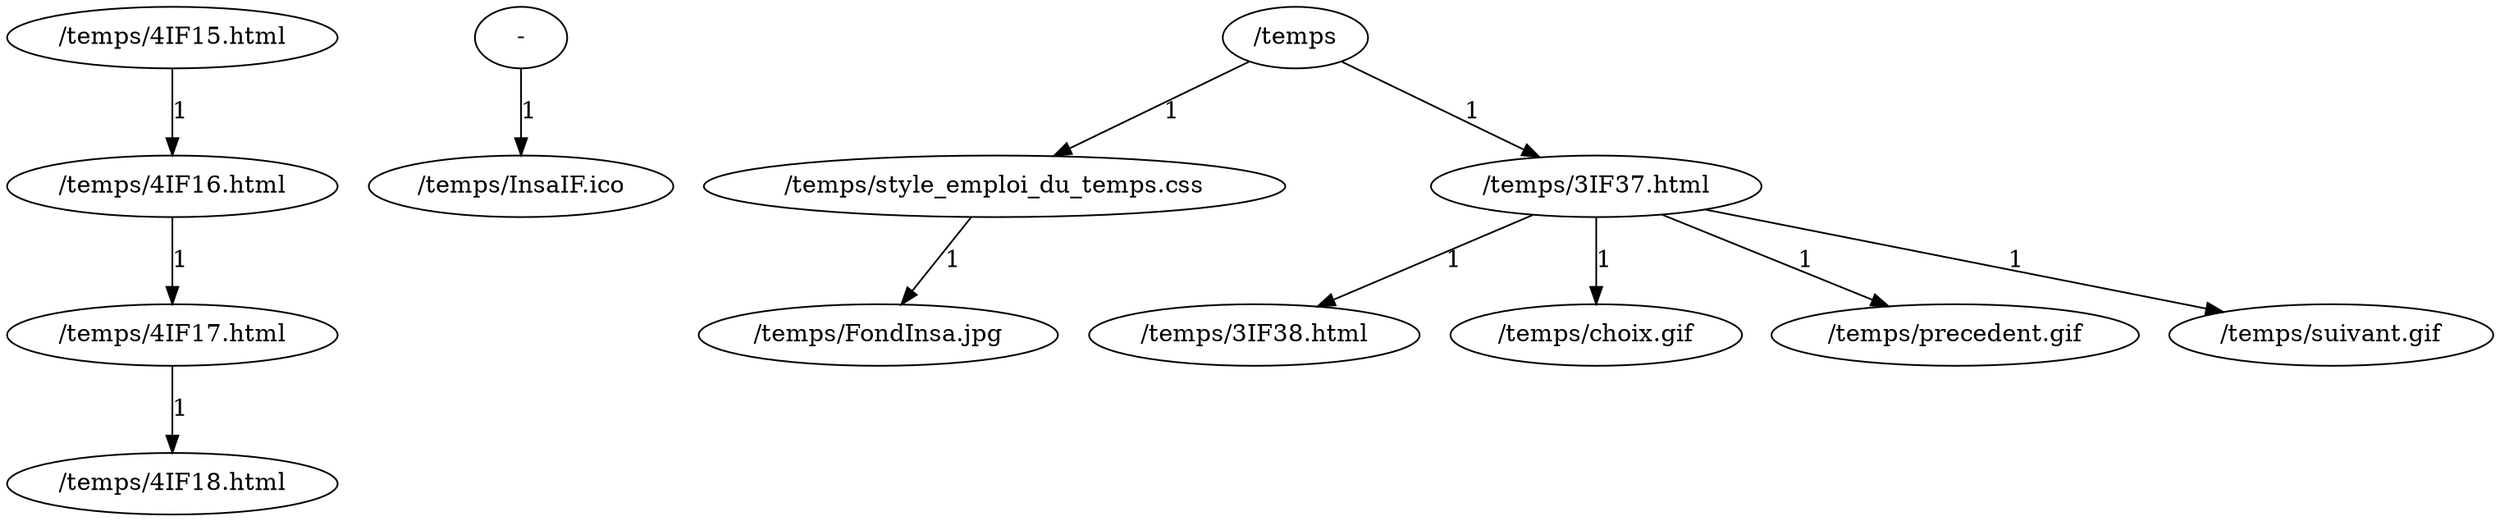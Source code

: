 digraph {
node13 [label="/temps/4IF15.html"];
node11 [label="-"];
node10 [label="/temps/4IF16.html"];
node9 [label="/temps/style_emploi_du_temps.css"];
node8 [label="/temps/3IF38.html"];
node7 [label="/temps/choix.gif"];
node1 [label="/temps/InsaIF.ico"];
node6 [label="/temps/3IF37.html"];
node5 [label="/temps/4IF18.html"];
node3 [label="/temps/4IF17.html"];
node4 [label="/temps/precedent.gif"];
node12 [label="/temps"];
node2 [label="/temps/FondInsa.jpg"];
node0 [label="/temps/suivant.gif"];
node6 -> node0 [label="1"];
node11 -> node1 [label="1"];
node9 -> node2 [label="1"];
node10 -> node3 [label="1"];
node6 -> node4 [label="1"];
node3 -> node5 [label="1"];
node12 -> node6 [label="1"];
node6 -> node7 [label="1"];
node6 -> node8 [label="1"];
node12 -> node9 [label="1"];
node13 -> node10 [label="1"];
}
